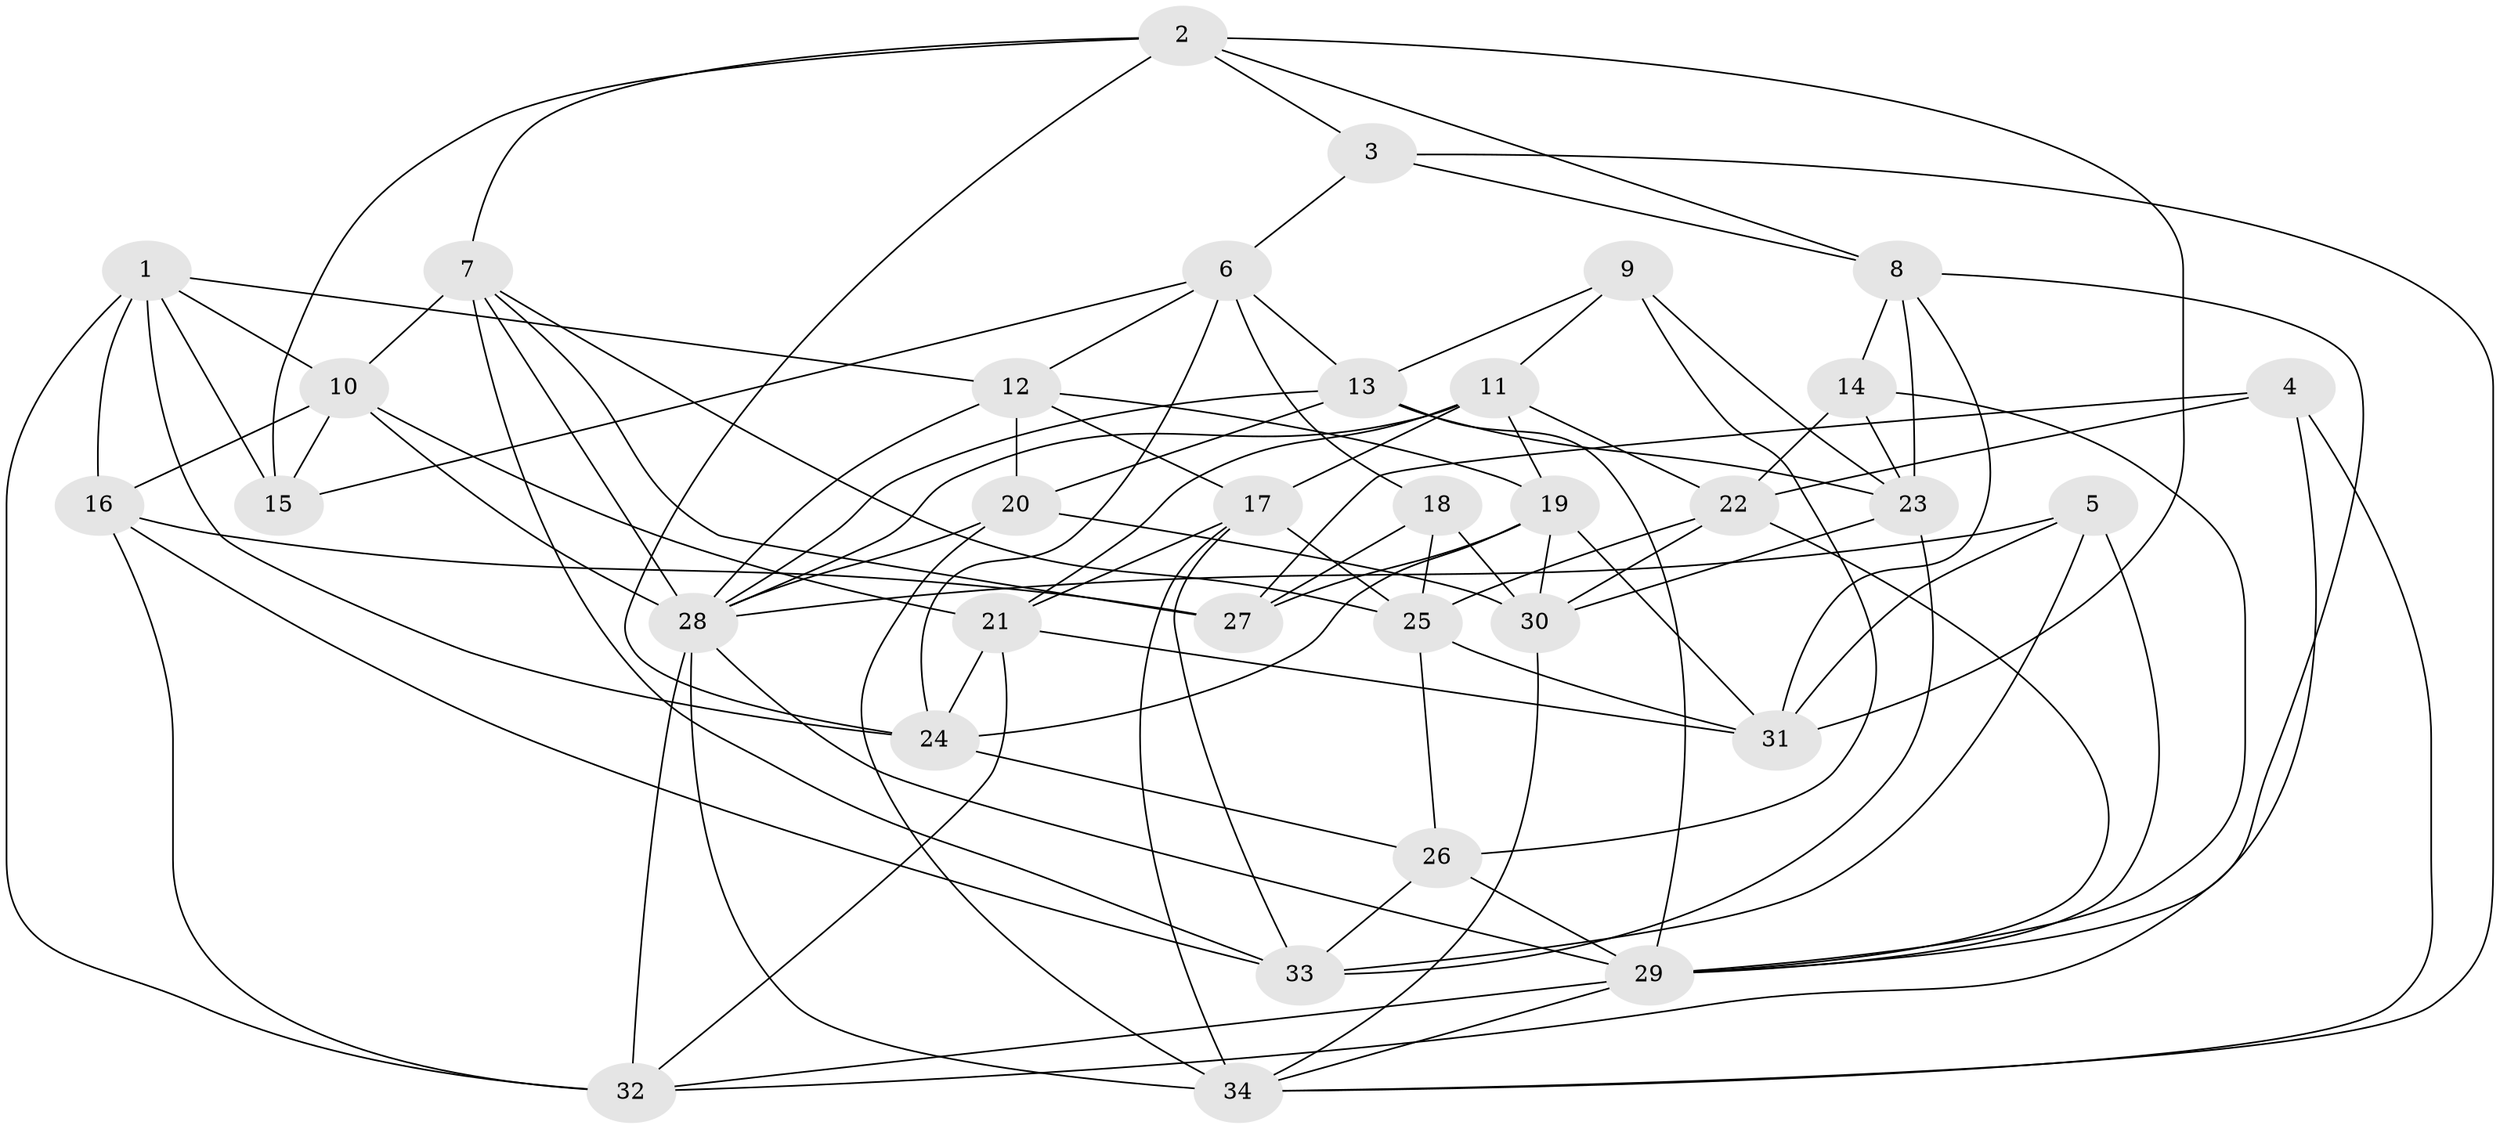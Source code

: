 // original degree distribution, {4: 1.0}
// Generated by graph-tools (version 1.1) at 2025/50/03/09/25 03:50:48]
// undirected, 34 vertices, 97 edges
graph export_dot {
graph [start="1"]
  node [color=gray90,style=filled];
  1;
  2;
  3;
  4;
  5;
  6;
  7;
  8;
  9;
  10;
  11;
  12;
  13;
  14;
  15;
  16;
  17;
  18;
  19;
  20;
  21;
  22;
  23;
  24;
  25;
  26;
  27;
  28;
  29;
  30;
  31;
  32;
  33;
  34;
  1 -- 10 [weight=1.0];
  1 -- 12 [weight=1.0];
  1 -- 15 [weight=1.0];
  1 -- 16 [weight=1.0];
  1 -- 24 [weight=1.0];
  1 -- 32 [weight=1.0];
  2 -- 3 [weight=1.0];
  2 -- 7 [weight=1.0];
  2 -- 8 [weight=1.0];
  2 -- 15 [weight=1.0];
  2 -- 24 [weight=1.0];
  2 -- 31 [weight=1.0];
  3 -- 6 [weight=1.0];
  3 -- 8 [weight=1.0];
  3 -- 34 [weight=1.0];
  4 -- 22 [weight=1.0];
  4 -- 27 [weight=1.0];
  4 -- 32 [weight=1.0];
  4 -- 34 [weight=1.0];
  5 -- 28 [weight=1.0];
  5 -- 29 [weight=1.0];
  5 -- 31 [weight=1.0];
  5 -- 33 [weight=1.0];
  6 -- 12 [weight=1.0];
  6 -- 13 [weight=1.0];
  6 -- 15 [weight=1.0];
  6 -- 18 [weight=1.0];
  6 -- 24 [weight=1.0];
  7 -- 10 [weight=1.0];
  7 -- 25 [weight=1.0];
  7 -- 27 [weight=1.0];
  7 -- 28 [weight=1.0];
  7 -- 33 [weight=1.0];
  8 -- 14 [weight=1.0];
  8 -- 23 [weight=1.0];
  8 -- 29 [weight=1.0];
  8 -- 31 [weight=1.0];
  9 -- 11 [weight=1.0];
  9 -- 13 [weight=1.0];
  9 -- 23 [weight=1.0];
  9 -- 26 [weight=1.0];
  10 -- 15 [weight=1.0];
  10 -- 16 [weight=1.0];
  10 -- 21 [weight=1.0];
  10 -- 28 [weight=1.0];
  11 -- 17 [weight=1.0];
  11 -- 19 [weight=1.0];
  11 -- 21 [weight=1.0];
  11 -- 22 [weight=1.0];
  11 -- 28 [weight=1.0];
  12 -- 17 [weight=1.0];
  12 -- 19 [weight=1.0];
  12 -- 20 [weight=1.0];
  12 -- 28 [weight=1.0];
  13 -- 20 [weight=1.0];
  13 -- 23 [weight=1.0];
  13 -- 28 [weight=1.0];
  13 -- 29 [weight=1.0];
  14 -- 22 [weight=1.0];
  14 -- 23 [weight=1.0];
  14 -- 29 [weight=1.0];
  16 -- 27 [weight=2.0];
  16 -- 32 [weight=1.0];
  16 -- 33 [weight=1.0];
  17 -- 21 [weight=1.0];
  17 -- 25 [weight=1.0];
  17 -- 33 [weight=1.0];
  17 -- 34 [weight=1.0];
  18 -- 25 [weight=1.0];
  18 -- 27 [weight=1.0];
  18 -- 30 [weight=1.0];
  19 -- 24 [weight=1.0];
  19 -- 27 [weight=1.0];
  19 -- 30 [weight=1.0];
  19 -- 31 [weight=1.0];
  20 -- 28 [weight=1.0];
  20 -- 30 [weight=1.0];
  20 -- 34 [weight=2.0];
  21 -- 24 [weight=1.0];
  21 -- 31 [weight=1.0];
  21 -- 32 [weight=1.0];
  22 -- 25 [weight=1.0];
  22 -- 29 [weight=1.0];
  22 -- 30 [weight=1.0];
  23 -- 30 [weight=1.0];
  23 -- 33 [weight=1.0];
  24 -- 26 [weight=1.0];
  25 -- 26 [weight=1.0];
  25 -- 31 [weight=1.0];
  26 -- 29 [weight=2.0];
  26 -- 33 [weight=1.0];
  28 -- 29 [weight=1.0];
  28 -- 32 [weight=1.0];
  28 -- 34 [weight=1.0];
  29 -- 32 [weight=1.0];
  29 -- 34 [weight=1.0];
  30 -- 34 [weight=1.0];
}
